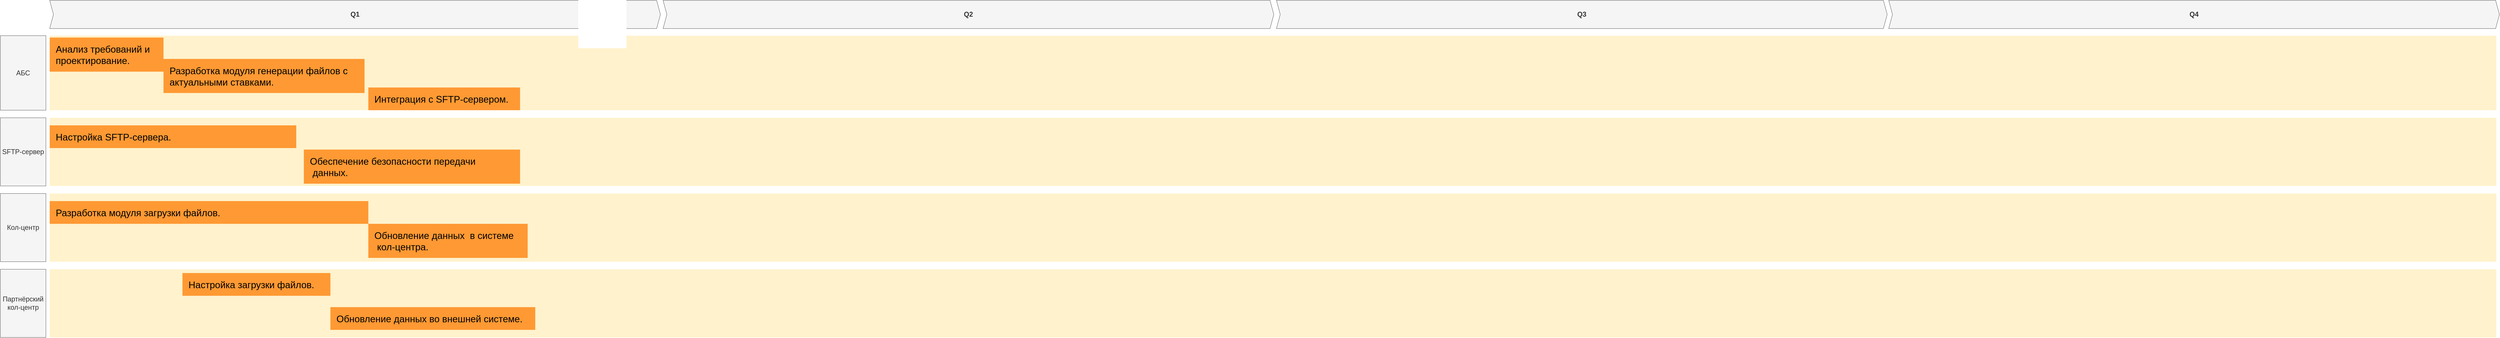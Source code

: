 <mxfile version="26.0.9" pages="2">
  <diagram id="1zcTAVt1k4KSup7FvAfL" name="Roadmap">
    <mxGraphModel dx="5352" dy="3673" grid="1" gridSize="10" guides="1" tooltips="1" connect="1" arrows="1" fold="1" page="1" pageScale="1" pageWidth="3300" pageHeight="2339" math="0" shadow="0">
      <root>
        <mxCell id="3D7FDG2aXA9G618_Kong-0" />
        <mxCell id="3D7FDG2aXA9G618_Kong-1" parent="3D7FDG2aXA9G618_Kong-0" />
        <mxCell id="wGroBH12Sy7-OgBsN0fJ-2" value="" style="shape=rect;fillColor=#fff2cc;strokeColor=none;fontSize=24;html=1;whiteSpace=wrap;align=left;verticalAlign=top;spacing=5;rounded=0;" parent="3D7FDG2aXA9G618_Kong-1" vertex="1">
          <mxGeometry x="-2500" y="-930" width="6450" height="180" as="geometry" />
        </mxCell>
        <mxCell id="wGroBH12Sy7-OgBsN0fJ-4" value="" style="shape=rect;fillColor=#fff2cc;strokeColor=none;fontSize=24;html=1;whiteSpace=wrap;align=left;verticalAlign=top;spacing=5;rounded=0;" parent="3D7FDG2aXA9G618_Kong-1" vertex="1">
          <mxGeometry x="-2500" y="-1146.8" width="6450" height="196.8" as="geometry" />
        </mxCell>
        <mxCell id="wGroBH12Sy7-OgBsN0fJ-7" value="АБС" style="rounded=0;whiteSpace=wrap;html=1;fillColor=#f5f5f5;fontColor=#333333;strokeColor=#666666;fontSize=18;" parent="3D7FDG2aXA9G618_Kong-1" vertex="1">
          <mxGeometry x="-2630" y="-1146.8" width="120" height="196.8" as="geometry" />
        </mxCell>
        <mxCell id="wGroBH12Sy7-OgBsN0fJ-8" value="SFTP-сервер" style="rounded=0;whiteSpace=wrap;html=1;fillColor=#f5f5f5;fontColor=#333333;strokeColor=#666666;fontSize=18;" parent="3D7FDG2aXA9G618_Kong-1" vertex="1">
          <mxGeometry x="-2630" y="-930" width="120" height="180" as="geometry" />
        </mxCell>
        <mxCell id="wGroBH12Sy7-OgBsN0fJ-9" value="Q1" style="shape=step;perimeter=stepPerimeter;whiteSpace=wrap;html=1;fixedSize=1;size=10;fillColor=#f5f5f5;strokeColor=#666666;fontSize=18;fontStyle=1;align=center;rounded=0;fontColor=#333333;" parent="3D7FDG2aXA9G618_Kong-1" vertex="1">
          <mxGeometry x="-2500" y="-1240" width="1610" height="74.4" as="geometry" />
        </mxCell>
        <mxCell id="Lr0kJfEMuSPfPOPEhNus-0" value="Q2" style="shape=step;perimeter=stepPerimeter;whiteSpace=wrap;html=1;fixedSize=1;size=10;fillColor=#f5f5f5;strokeColor=#666666;fontSize=18;fontStyle=1;align=center;rounded=0;fontColor=#333333;" vertex="1" parent="3D7FDG2aXA9G618_Kong-1">
          <mxGeometry x="-883" y="-1240" width="1610" height="74.4" as="geometry" />
        </mxCell>
        <mxCell id="Lr0kJfEMuSPfPOPEhNus-1" value="Q3" style="shape=step;perimeter=stepPerimeter;whiteSpace=wrap;html=1;fixedSize=1;size=10;fillColor=#f5f5f5;strokeColor=#666666;fontSize=18;fontStyle=1;align=center;rounded=0;fontColor=#333333;" vertex="1" parent="3D7FDG2aXA9G618_Kong-1">
          <mxGeometry x="734" y="-1240" width="1610" height="74.4" as="geometry" />
        </mxCell>
        <mxCell id="Lr0kJfEMuSPfPOPEhNus-2" value="Q4" style="shape=step;perimeter=stepPerimeter;whiteSpace=wrap;html=1;fixedSize=1;size=10;fillColor=#f5f5f5;strokeColor=#666666;fontSize=18;fontStyle=1;align=center;rounded=0;fontColor=#333333;" vertex="1" parent="3D7FDG2aXA9G618_Kong-1">
          <mxGeometry x="2348" y="-1240" width="1610" height="74.4" as="geometry" />
        </mxCell>
        <mxCell id="Lr0kJfEMuSPfPOPEhNus-3" value="Кол-центр" style="rounded=0;whiteSpace=wrap;html=1;fillColor=#f5f5f5;fontColor=#333333;strokeColor=#666666;fontSize=18;" vertex="1" parent="3D7FDG2aXA9G618_Kong-1">
          <mxGeometry x="-2630" y="-730" width="120" height="180" as="geometry" />
        </mxCell>
        <mxCell id="Lr0kJfEMuSPfPOPEhNus-4" value="" style="shape=rect;fillColor=#fff2cc;strokeColor=none;fontSize=24;html=1;whiteSpace=wrap;align=left;verticalAlign=top;spacing=5;rounded=0;" vertex="1" parent="3D7FDG2aXA9G618_Kong-1">
          <mxGeometry x="-2500" y="-730" width="6450" height="180" as="geometry" />
        </mxCell>
        <mxCell id="Lr0kJfEMuSPfPOPEhNus-5" value="Партнёрский кол-центр" style="rounded=0;whiteSpace=wrap;html=1;fillColor=#f5f5f5;fontColor=#333333;strokeColor=#666666;fontSize=18;" vertex="1" parent="3D7FDG2aXA9G618_Kong-1">
          <mxGeometry x="-2630" y="-530" width="120" height="180" as="geometry" />
        </mxCell>
        <mxCell id="Lr0kJfEMuSPfPOPEhNus-6" value="" style="shape=rect;fillColor=#fff2cc;strokeColor=none;fontSize=24;html=1;whiteSpace=wrap;align=left;verticalAlign=top;spacing=5;rounded=0;" vertex="1" parent="3D7FDG2aXA9G618_Kong-1">
          <mxGeometry x="-2500" y="-530" width="6450" height="180" as="geometry" />
        </mxCell>
        <mxCell id="Lr0kJfEMuSPfPOPEhNus-8" value="Разработка модуля генерации файлов с&amp;nbsp;&lt;div&gt;актуальными ставками.&lt;/div&gt;" style="text;html=1;align=left;verticalAlign=middle;resizable=0;points=[];autosize=1;strokeColor=none;fillColor=#FF9933;spacingLeft=5;fontSize=25;spacing=11;" vertex="1" parent="3D7FDG2aXA9G618_Kong-1">
          <mxGeometry x="-2200" y="-1085.4" width="530" height="90" as="geometry" />
        </mxCell>
        <mxCell id="Lr0kJfEMuSPfPOPEhNus-9" value="Интеграция с SFTP-сервером." style="text;html=1;align=left;verticalAlign=middle;resizable=0;points=[];autosize=1;strokeColor=none;fillColor=#FF9933;spacingLeft=5;fontSize=25;spacing=11;" vertex="1" parent="3D7FDG2aXA9G618_Kong-1">
          <mxGeometry x="-1660" y="-1010" width="400" height="60" as="geometry" />
        </mxCell>
        <mxCell id="Lr0kJfEMuSPfPOPEhNus-10" value="Настройка SFTP-сервера." style="text;html=1;align=left;verticalAlign=middle;resizable=0;points=[];autosize=1;strokeColor=none;fillColor=#FF9933;spacingLeft=5;fontSize=25;spacing=11;spacingRight=300;" vertex="1" parent="3D7FDG2aXA9G618_Kong-1">
          <mxGeometry x="-2500" y="-910" width="650" height="60" as="geometry" />
        </mxCell>
        <mxCell id="Lr0kJfEMuSPfPOPEhNus-11" value="Обеспечение безопасности&amp;nbsp;&lt;span style=&quot;background-color: transparent; color: light-dark(rgb(0, 0, 0), rgb(255, 255, 255));&quot;&gt;передачи&lt;/span&gt;&lt;div&gt;&lt;span style=&quot;background-color: transparent; color: light-dark(rgb(0, 0, 0), rgb(255, 255, 255));&quot;&gt;&amp;nbsp;данных.&lt;/span&gt;&lt;/div&gt;" style="text;html=1;align=left;verticalAlign=middle;resizable=0;points=[];autosize=1;strokeColor=none;fillColor=#FF9933;spacingLeft=5;fontSize=25;spacing=11;spacingRight=80;" vertex="1" parent="3D7FDG2aXA9G618_Kong-1">
          <mxGeometry x="-1830" y="-846" width="570" height="90" as="geometry" />
        </mxCell>
        <mxCell id="Lr0kJfEMuSPfPOPEhNus-12" value="Разработка модуля загрузки файлов." style="text;html=1;align=left;verticalAlign=middle;resizable=0;points=[];autosize=1;strokeColor=none;fillColor=#FF9933;spacingLeft=5;fontSize=25;spacing=11;spacingRight=350;" vertex="1" parent="3D7FDG2aXA9G618_Kong-1">
          <mxGeometry x="-2500" y="-710" width="840" height="60" as="geometry" />
        </mxCell>
        <mxCell id="Lr0kJfEMuSPfPOPEhNus-13" value="Обновление данных&amp;nbsp;&amp;nbsp;&lt;span style=&quot;background-color: transparent; color: light-dark(rgb(0, 0, 0), rgb(255, 255, 255));&quot;&gt;в системе&lt;/span&gt;&lt;div&gt;&amp;nbsp;кол-центра.&lt;/div&gt;" style="text;html=1;align=left;verticalAlign=middle;resizable=0;points=[];autosize=1;strokeColor=none;fillColor=#FF9933;spacingLeft=5;fontSize=25;spacing=11;" vertex="1" parent="3D7FDG2aXA9G618_Kong-1">
          <mxGeometry x="-1660" y="-650" width="420" height="90" as="geometry" />
        </mxCell>
        <mxCell id="Lr0kJfEMuSPfPOPEhNus-14" value="Настройка загрузки файлов." style="text;html=1;align=left;verticalAlign=middle;resizable=0;points=[];autosize=1;strokeColor=none;fillColor=#FF9933;spacingLeft=5;fontSize=25;spacing=11;" vertex="1" parent="3D7FDG2aXA9G618_Kong-1">
          <mxGeometry x="-2150" y="-520" width="390" height="60" as="geometry" />
        </mxCell>
        <mxCell id="Lr0kJfEMuSPfPOPEhNus-15" value="Обновление данных во внешней системе." style="text;html=1;align=left;verticalAlign=middle;resizable=0;points=[];autosize=1;strokeColor=none;fillColor=#FF9933;spacingLeft=5;fontSize=25;spacing=11;" vertex="1" parent="3D7FDG2aXA9G618_Kong-1">
          <mxGeometry x="-1760" y="-430" width="540" height="60" as="geometry" />
        </mxCell>
        <mxCell id="Lr0kJfEMuSPfPOPEhNus-16" value="Анализ требований и&amp;nbsp;&lt;div&gt;проектирование.&lt;/div&gt;" style="text;html=1;align=left;verticalAlign=middle;resizable=0;points=[];autosize=1;strokeColor=none;fillColor=#FF9933;spacingLeft=5;fontSize=25;spacing=11;" vertex="1" parent="3D7FDG2aXA9G618_Kong-1">
          <mxGeometry x="-2500" y="-1141.8" width="300" height="90" as="geometry" />
        </mxCell>
      </root>
    </mxGraphModel>
  </diagram>
  <diagram id="6faDem5PxRRIMGQd80wj" name="Roadmap_change">
    <mxGraphModel grid="1" page="1" gridSize="10" guides="1" tooltips="1" connect="1" arrows="1" fold="1" pageScale="1" pageWidth="3300" pageHeight="2339" math="0" shadow="0">
      <root>
        <mxCell id="0" />
        <mxCell id="1" parent="0" />
        <mxCell id="QlwB00z0-otb056kdUWZ-19" value="" style="shape=rect;fillColor=#fff2cc;strokeColor=none;fontSize=24;html=1;whiteSpace=wrap;align=left;verticalAlign=top;spacing=5;rounded=0;" vertex="1" parent="1">
          <mxGeometry x="-2500" y="-530" width="1620" height="190" as="geometry" />
        </mxCell>
        <mxCell id="QlwB00z0-otb056kdUWZ-18" value="" style="shape=rect;fillColor=#fff2cc;strokeColor=none;fontSize=24;html=1;whiteSpace=wrap;align=left;verticalAlign=top;spacing=5;rounded=0;" vertex="1" parent="1">
          <mxGeometry x="-2500" y="-730" width="1620" height="180" as="geometry" />
        </mxCell>
        <mxCell id="QlwB00z0-otb056kdUWZ-17" value="" style="shape=rect;fillColor=#fff2cc;strokeColor=none;fontSize=24;html=1;whiteSpace=wrap;align=left;verticalAlign=top;spacing=5;rounded=0;" vertex="1" parent="1">
          <mxGeometry x="-2500" y="-930" width="1610" height="180" as="geometry" />
        </mxCell>
        <mxCell id="QlwB00z0-otb056kdUWZ-3" value="" style="shape=rect;fillColor=#fff2cc;strokeColor=none;fontSize=24;html=1;whiteSpace=wrap;align=left;verticalAlign=top;spacing=5;rounded=0;" vertex="1" parent="1">
          <mxGeometry x="-2500" y="-1146.8" width="1610" height="196.8" as="geometry" />
        </mxCell>
        <mxCell id="QlwB00z0-otb056kdUWZ-4" value="T1 - API сервиса интеграции депозитов АБС" style="shape=rect;fillColor=#ffe6cc;strokeColor=#d79b00;fontSize=18;html=1;whiteSpace=wrap;align=left;verticalAlign=top;spacing=5;rounded=0;" vertex="1" parent="1">
          <mxGeometry x="-2480" y="-1120" width="390" height="50" as="geometry" />
        </mxCell>
        <mxCell id="QlwB00z0-otb056kdUWZ-5" value="T2 - Передача файлов на SFTP-сервер" style="shape=rect;fillColor=#ffe6cc;strokeColor=#d79b00;fontSize=18;html=1;whiteSpace=wrap;align=center;verticalAlign=top;spacing=5;rounded=0;" vertex="1" parent="1">
          <mxGeometry x="-2120" y="-1040" width="550" height="60" as="geometry" />
        </mxCell>
        <mxCell id="QlwB00z0-otb056kdUWZ-6" value="АБС&lt;div&gt;Сервис интеграции депозитов&lt;/div&gt;" style="rounded=0;whiteSpace=wrap;html=1;fillColor=#f5f5f5;fontColor=#333333;strokeColor=#666666;fontSize=18;" vertex="1" parent="1">
          <mxGeometry x="-2630" y="-1146.8" width="120" height="196.8" as="geometry" />
        </mxCell>
        <mxCell id="QlwB00z0-otb056kdUWZ-7" value="SFTP" style="rounded=0;whiteSpace=wrap;html=1;fillColor=#f5f5f5;fontColor=#333333;strokeColor=#666666;fontSize=18;" vertex="1" parent="1">
          <mxGeometry x="-2630" y="-930" width="120" height="180" as="geometry" />
        </mxCell>
        <mxCell id="QlwB00z0-otb056kdUWZ-8" value="Q2" style="shape=step;perimeter=stepPerimeter;whiteSpace=wrap;html=1;fixedSize=1;size=10;fillColor=#f5f5f5;strokeColor=#666666;fontSize=18;fontStyle=1;align=center;rounded=0;fontColor=#333333;" vertex="1" parent="1">
          <mxGeometry x="-2500" y="-1240" width="1610" height="74.4" as="geometry" />
        </mxCell>
        <mxCell id="QlwB00z0-otb056kdUWZ-11" value="T5 - Вывод ставок пользователю системы колл-центра" style="shape=rect;fillColor=#ffe6cc;strokeColor=#d79b00;fontSize=18;html=1;whiteSpace=wrap;align=center;verticalAlign=top;spacing=5;rounded=0;" vertex="1" parent="1">
          <mxGeometry x="-1860" y="-640" width="940" height="50" as="geometry" />
        </mxCell>
        <mxCell id="QlwB00z0-otb056kdUWZ-12" value="T4 - Получение ставок через API интеграции АБС" style="shape=rect;fillColor=#ffe6cc;strokeColor=#d79b00;fontSize=18;html=1;whiteSpace=wrap;align=center;verticalAlign=top;spacing=5;rounded=0;" vertex="1" parent="1">
          <mxGeometry x="-2060" y="-720" width="480" height="60" as="geometry" />
        </mxCell>
        <mxCell id="QlwB00z0-otb056kdUWZ-13" value="T6 - Получение файлов с SFTP для операторов партнера" style="shape=rect;fillColor=#ffe6cc;strokeColor=#d79b00;fontSize=18;html=1;whiteSpace=wrap;align=center;verticalAlign=top;spacing=5;rounded=0;" vertex="1" parent="1">
          <mxGeometry x="-1560" y="-470" width="640" height="50" as="geometry" />
        </mxCell>
        <mxCell id="QlwB00z0-otb056kdUWZ-14" value="Система колл-центра" style="rounded=0;whiteSpace=wrap;html=1;fillColor=#f5f5f5;fontColor=#333333;strokeColor=#666666;fontSize=18;" vertex="1" parent="1">
          <mxGeometry x="-2630" y="-730" width="120" height="180" as="geometry" />
        </mxCell>
        <mxCell id="QlwB00z0-otb056kdUWZ-15" value="Система&amp;nbsp; партнерского колл-центра" style="rounded=0;whiteSpace=wrap;html=1;fillColor=#f5f5f5;fontColor=#333333;strokeColor=#666666;fontSize=18;" vertex="1" parent="1">
          <mxGeometry x="-2630" y="-530" width="120" height="190" as="geometry" />
        </mxCell>
        <mxCell id="QlwB00z0-otb056kdUWZ-16" value="T3 - Развернуть SFTP сервер" style="shape=rect;fillColor=#ffe6cc;strokeColor=#d79b00;fontSize=18;html=1;whiteSpace=wrap;align=center;verticalAlign=top;spacing=5;rounded=0;" vertex="1" parent="1">
          <mxGeometry x="-2400" y="-910" width="280" height="60" as="geometry" />
        </mxCell>
      </root>
    </mxGraphModel>
  </diagram>
</mxfile>
